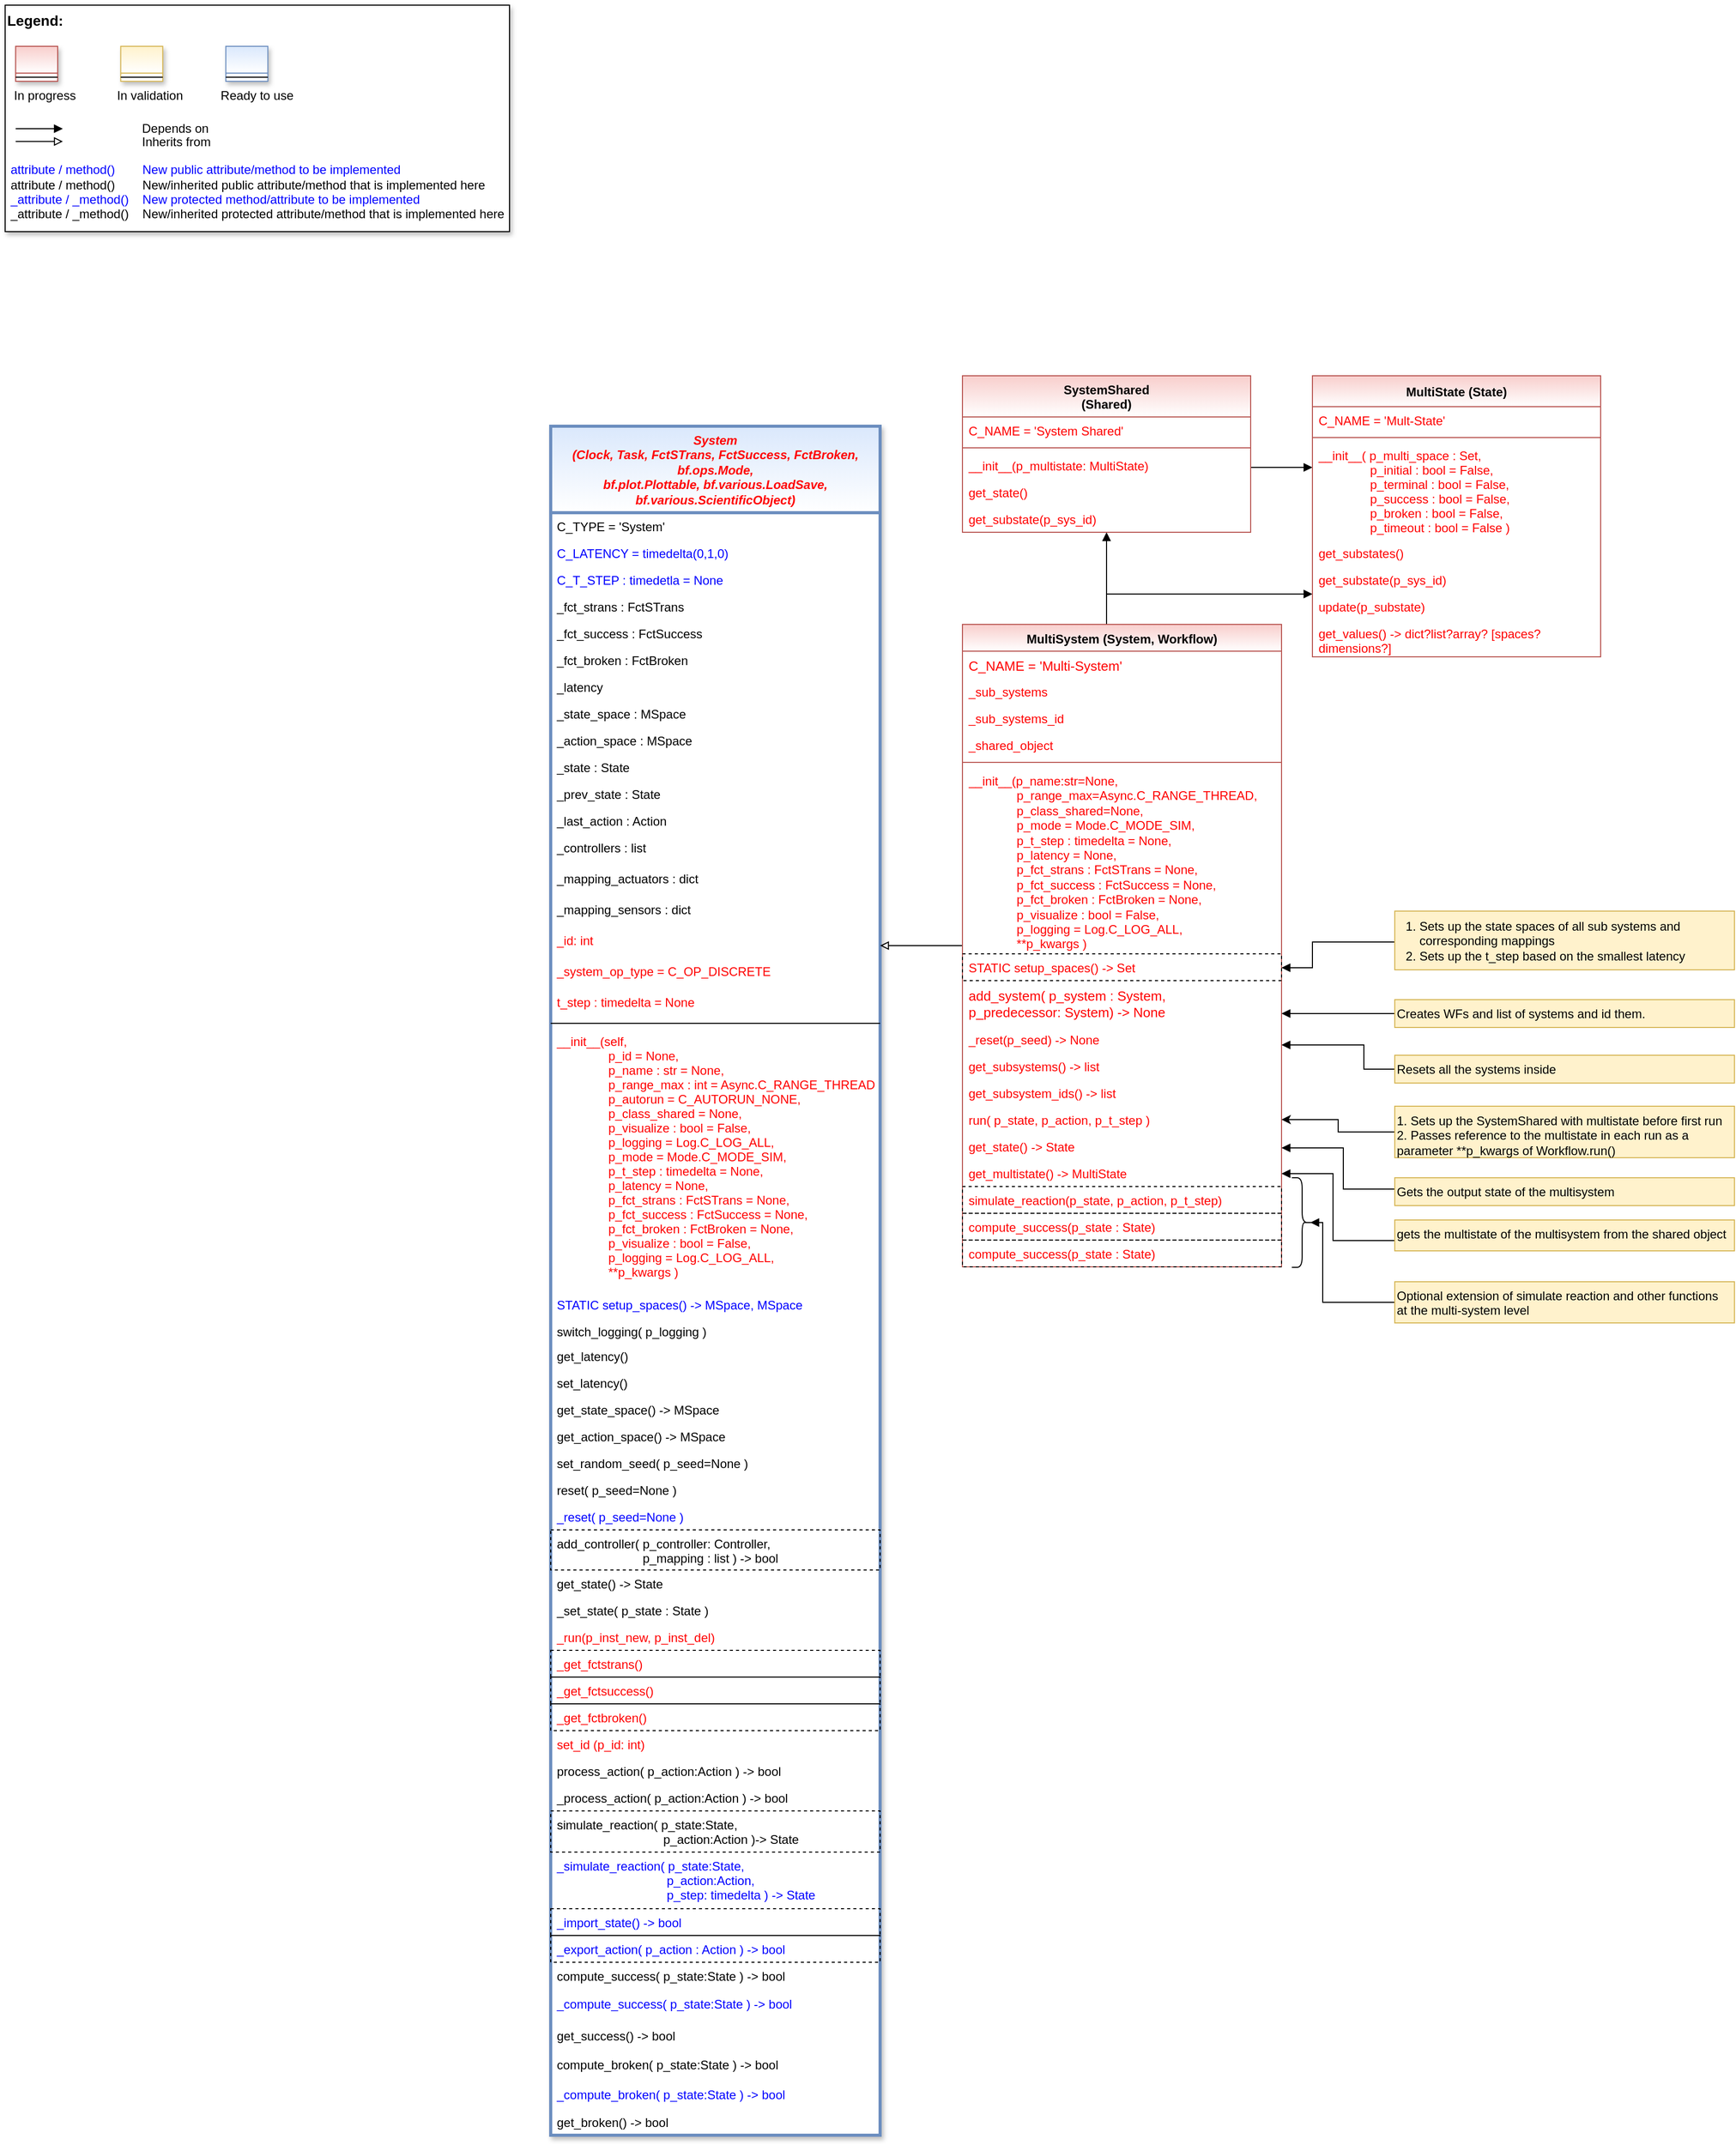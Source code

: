<mxfile version="20.2.3" type="device"><diagram id="Zi733rjNOypD8WlfXJ94" name="Page-1"><mxGraphModel dx="487" dy="298" grid="1" gridSize="10" guides="1" tooltips="1" connect="1" arrows="1" fold="1" page="1" pageScale="1" pageWidth="3300" pageHeight="4681" math="0" shadow="0"><root><mxCell id="0"/><mxCell id="1" parent="0"/><mxCell id="OknUr9FfNMehPGC0tCXq-1" value="System&#10;(Clock, Task, FctSTrans, FctSuccess, FctBroken, bf.ops.Mode, &#10;bf.plot.Plottable, bf.various.LoadSave,&#10;bf.various.ScientificObject)" style="swimlane;fontStyle=3;align=center;verticalAlign=top;childLayout=stackLayout;horizontal=1;startSize=84;horizontalStack=0;resizeParent=1;resizeLast=0;collapsible=1;marginBottom=0;rounded=0;shadow=1;strokeWidth=3;fillColor=#dae8fc;strokeColor=#6c8ebf;swimlaneFillColor=#ffffff;gradientColor=#FFFFFF;whiteSpace=wrap;fontColor=#FF0000;" vertex="1" parent="1"><mxGeometry x="570" y="449" width="320" height="1660" as="geometry"><mxRectangle x="230" y="140" width="160" height="26" as="alternateBounds"/></mxGeometry></mxCell><mxCell id="OknUr9FfNMehPGC0tCXq-2" value="C_TYPE = 'System'" style="text;align=left;verticalAlign=top;spacingLeft=4;spacingRight=4;overflow=hidden;rotatable=0;points=[[0,0.5],[1,0.5]];portConstraint=eastwest;" vertex="1" parent="OknUr9FfNMehPGC0tCXq-1"><mxGeometry y="84" width="320" height="26" as="geometry"/></mxCell><mxCell id="OknUr9FfNMehPGC0tCXq-3" value="C_LATENCY = timedelta(0,1,0)" style="text;align=left;verticalAlign=top;spacingLeft=4;spacingRight=4;overflow=hidden;rotatable=0;points=[[0,0.5],[1,0.5]];portConstraint=eastwest;fontColor=#0000FF;" vertex="1" parent="OknUr9FfNMehPGC0tCXq-1"><mxGeometry y="110" width="320" height="26" as="geometry"/></mxCell><mxCell id="OknUr9FfNMehPGC0tCXq-4" value="C_T_STEP : timedetla = None" style="text;align=left;verticalAlign=top;spacingLeft=4;spacingRight=4;overflow=hidden;rotatable=0;points=[[0,0.5],[1,0.5]];portConstraint=eastwest;fontColor=#0000FF;" vertex="1" parent="OknUr9FfNMehPGC0tCXq-1"><mxGeometry y="136" width="320" height="26" as="geometry"/></mxCell><mxCell id="OknUr9FfNMehPGC0tCXq-5" value="_fct_strans : FctSTrans" style="text;align=left;verticalAlign=top;spacingLeft=4;spacingRight=4;overflow=hidden;rotatable=0;points=[[0,0.5],[1,0.5]];portConstraint=eastwest;" vertex="1" parent="OknUr9FfNMehPGC0tCXq-1"><mxGeometry y="162" width="320" height="26" as="geometry"/></mxCell><mxCell id="OknUr9FfNMehPGC0tCXq-6" value="_fct_success : FctSuccess" style="text;align=left;verticalAlign=top;spacingLeft=4;spacingRight=4;overflow=hidden;rotatable=0;points=[[0,0.5],[1,0.5]];portConstraint=eastwest;" vertex="1" parent="OknUr9FfNMehPGC0tCXq-1"><mxGeometry y="188" width="320" height="26" as="geometry"/></mxCell><mxCell id="OknUr9FfNMehPGC0tCXq-7" value="_fct_broken : FctBroken" style="text;align=left;verticalAlign=top;spacingLeft=4;spacingRight=4;overflow=hidden;rotatable=0;points=[[0,0.5],[1,0.5]];portConstraint=eastwest;" vertex="1" parent="OknUr9FfNMehPGC0tCXq-1"><mxGeometry y="214" width="320" height="26" as="geometry"/></mxCell><mxCell id="OknUr9FfNMehPGC0tCXq-8" value="_latency" style="text;align=left;verticalAlign=top;spacingLeft=4;spacingRight=4;overflow=hidden;rotatable=0;points=[[0,0.5],[1,0.5]];portConstraint=eastwest;" vertex="1" parent="OknUr9FfNMehPGC0tCXq-1"><mxGeometry y="240" width="320" height="26" as="geometry"/></mxCell><mxCell id="OknUr9FfNMehPGC0tCXq-9" value="_state_space : MSpace" style="text;align=left;verticalAlign=top;spacingLeft=4;spacingRight=4;overflow=hidden;rotatable=0;points=[[0,0.5],[1,0.5]];portConstraint=eastwest;" vertex="1" parent="OknUr9FfNMehPGC0tCXq-1"><mxGeometry y="266" width="320" height="26" as="geometry"/></mxCell><mxCell id="OknUr9FfNMehPGC0tCXq-10" value="_action_space : MSpace" style="text;align=left;verticalAlign=top;spacingLeft=4;spacingRight=4;overflow=hidden;rotatable=0;points=[[0,0.5],[1,0.5]];portConstraint=eastwest;" vertex="1" parent="OknUr9FfNMehPGC0tCXq-1"><mxGeometry y="292" width="320" height="26" as="geometry"/></mxCell><mxCell id="OknUr9FfNMehPGC0tCXq-11" value="_state : State" style="text;align=left;verticalAlign=top;spacingLeft=4;spacingRight=4;overflow=hidden;rotatable=0;points=[[0,0.5],[1,0.5]];portConstraint=eastwest;" vertex="1" parent="OknUr9FfNMehPGC0tCXq-1"><mxGeometry y="318" width="320" height="26" as="geometry"/></mxCell><mxCell id="OknUr9FfNMehPGC0tCXq-12" value="_prev_state : State" style="text;align=left;verticalAlign=top;spacingLeft=4;spacingRight=4;overflow=hidden;rotatable=0;points=[[0,0.5],[1,0.5]];portConstraint=eastwest;" vertex="1" parent="OknUr9FfNMehPGC0tCXq-1"><mxGeometry y="344" width="320" height="26" as="geometry"/></mxCell><mxCell id="OknUr9FfNMehPGC0tCXq-13" value="_last_action : Action" style="text;align=left;verticalAlign=top;spacingLeft=4;spacingRight=4;overflow=hidden;rotatable=0;points=[[0,0.5],[1,0.5]];portConstraint=eastwest;" vertex="1" parent="OknUr9FfNMehPGC0tCXq-1"><mxGeometry y="370" width="320" height="26" as="geometry"/></mxCell><mxCell id="OknUr9FfNMehPGC0tCXq-14" value="_controllers : list" style="text;align=left;verticalAlign=top;spacingLeft=4;spacingRight=4;overflow=hidden;rotatable=0;points=[[0,0.5],[1,0.5]];portConstraint=eastwest;fontColor=default;" vertex="1" parent="OknUr9FfNMehPGC0tCXq-1"><mxGeometry y="396" width="320" height="30" as="geometry"/></mxCell><mxCell id="OknUr9FfNMehPGC0tCXq-15" value="_mapping_actuators : dict" style="text;align=left;verticalAlign=top;spacingLeft=4;spacingRight=4;overflow=hidden;rotatable=0;points=[[0,0.5],[1,0.5]];portConstraint=eastwest;fontColor=default;" vertex="1" parent="OknUr9FfNMehPGC0tCXq-1"><mxGeometry y="426" width="320" height="30" as="geometry"/></mxCell><mxCell id="OknUr9FfNMehPGC0tCXq-16" value="_mapping_sensors : dict" style="text;align=left;verticalAlign=top;spacingLeft=4;spacingRight=4;overflow=hidden;rotatable=0;points=[[0,0.5],[1,0.5]];portConstraint=eastwest;fontColor=default;" vertex="1" parent="OknUr9FfNMehPGC0tCXq-1"><mxGeometry y="456" width="320" height="30" as="geometry"/></mxCell><mxCell id="OknUr9FfNMehPGC0tCXq-17" value="_id: int" style="text;align=left;verticalAlign=top;spacingLeft=4;spacingRight=4;overflow=hidden;rotatable=0;points=[[0,0.5],[1,0.5]];portConstraint=eastwest;fontColor=#FF0000;" vertex="1" parent="OknUr9FfNMehPGC0tCXq-1"><mxGeometry y="486" width="320" height="30" as="geometry"/></mxCell><mxCell id="OknUr9FfNMehPGC0tCXq-18" value="_system_op_type = C_OP_DISCRETE" style="text;align=left;verticalAlign=top;spacingLeft=4;spacingRight=4;overflow=hidden;rotatable=0;points=[[0,0.5],[1,0.5]];portConstraint=eastwest;fontColor=#FF0000;" vertex="1" parent="OknUr9FfNMehPGC0tCXq-1"><mxGeometry y="516" width="320" height="30" as="geometry"/></mxCell><mxCell id="OknUr9FfNMehPGC0tCXq-19" value="t_step : timedelta = None" style="text;align=left;verticalAlign=top;spacingLeft=4;spacingRight=4;overflow=hidden;rotatable=0;points=[[0,0.5],[1,0.5]];portConstraint=eastwest;fontColor=#FF0000;" vertex="1" parent="OknUr9FfNMehPGC0tCXq-1"><mxGeometry y="546" width="320" height="30" as="geometry"/></mxCell><mxCell id="OknUr9FfNMehPGC0tCXq-20" value="" style="line;html=1;strokeWidth=1;align=left;verticalAlign=middle;spacingTop=-1;spacingLeft=3;spacingRight=3;rotatable=0;labelPosition=right;points=[];portConstraint=eastwest;" vertex="1" parent="OknUr9FfNMehPGC0tCXq-1"><mxGeometry y="576" width="320" height="8" as="geometry"/></mxCell><mxCell id="OknUr9FfNMehPGC0tCXq-21" value="__init__(self, &#10;               p_id = None,&#10;               p_name : str = None,&#10;               p_range_max : int = Async.C_RANGE_THREAD, &#10;               p_autorun = C_AUTORUN_NONE,&#10;               p_class_shared = None, &#10;               p_visualize : bool = False,&#10;               p_logging = Log.C_LOG_ALL,&#10;               p_mode = Mode.C_MODE_SIM,&#10;               p_t_step : timedelta = None,&#10;               p_latency = None, &#10;               p_fct_strans : FctSTrans = None,&#10;               p_fct_success : FctSuccess = None,&#10;               p_fct_broken : FctBroken = None,&#10;               p_visualize : bool = False,&#10;               p_logging = Log.C_LOG_ALL,&#10;               **p_kwargs )" style="text;align=left;verticalAlign=top;spacingLeft=4;spacingRight=4;overflow=hidden;rotatable=0;points=[[0,0.5],[1,0.5]];portConstraint=eastwest;fontColor=#FF0000;" vertex="1" parent="OknUr9FfNMehPGC0tCXq-1"><mxGeometry y="584" width="320" height="256" as="geometry"/></mxCell><mxCell id="OknUr9FfNMehPGC0tCXq-22" value="STATIC setup_spaces() -&gt; MSpace, MSpace" style="text;align=left;verticalAlign=top;spacingLeft=4;spacingRight=4;overflow=hidden;rotatable=0;points=[[0,0.5],[1,0.5]];portConstraint=eastwest;fontColor=#0000FF;" vertex="1" parent="OknUr9FfNMehPGC0tCXq-1"><mxGeometry y="840" width="320" height="26" as="geometry"/></mxCell><mxCell id="OknUr9FfNMehPGC0tCXq-23" value="switch_logging( p_logging )" style="text;align=left;verticalAlign=top;spacingLeft=4;spacingRight=4;overflow=hidden;rotatable=0;points=[[0,0.5],[1,0.5]];portConstraint=eastwest;" vertex="1" parent="OknUr9FfNMehPGC0tCXq-1"><mxGeometry y="866" width="320" height="24" as="geometry"/></mxCell><mxCell id="OknUr9FfNMehPGC0tCXq-24" value="get_latency()" style="text;align=left;verticalAlign=top;spacingLeft=4;spacingRight=4;overflow=hidden;rotatable=0;points=[[0,0.5],[1,0.5]];portConstraint=eastwest;" vertex="1" parent="OknUr9FfNMehPGC0tCXq-1"><mxGeometry y="890" width="320" height="26" as="geometry"/></mxCell><mxCell id="OknUr9FfNMehPGC0tCXq-25" value="set_latency()" style="text;align=left;verticalAlign=top;spacingLeft=4;spacingRight=4;overflow=hidden;rotatable=0;points=[[0,0.5],[1,0.5]];portConstraint=eastwest;" vertex="1" parent="OknUr9FfNMehPGC0tCXq-1"><mxGeometry y="916" width="320" height="26" as="geometry"/></mxCell><mxCell id="OknUr9FfNMehPGC0tCXq-26" value="get_state_space() -&gt; MSpace" style="text;align=left;verticalAlign=top;spacingLeft=4;spacingRight=4;overflow=hidden;rotatable=0;points=[[0,0.5],[1,0.5]];portConstraint=eastwest;" vertex="1" parent="OknUr9FfNMehPGC0tCXq-1"><mxGeometry y="942" width="320" height="26" as="geometry"/></mxCell><mxCell id="OknUr9FfNMehPGC0tCXq-27" value="get_action_space() -&gt; MSpace" style="text;align=left;verticalAlign=top;spacingLeft=4;spacingRight=4;overflow=hidden;rotatable=0;points=[[0,0.5],[1,0.5]];portConstraint=eastwest;" vertex="1" parent="OknUr9FfNMehPGC0tCXq-1"><mxGeometry y="968" width="320" height="26" as="geometry"/></mxCell><mxCell id="OknUr9FfNMehPGC0tCXq-28" value="set_random_seed( p_seed=None )" style="text;align=left;verticalAlign=top;spacingLeft=4;spacingRight=4;overflow=hidden;rotatable=0;points=[[0,0.5],[1,0.5]];portConstraint=eastwest;" vertex="1" parent="OknUr9FfNMehPGC0tCXq-1"><mxGeometry y="994" width="320" height="26" as="geometry"/></mxCell><mxCell id="OknUr9FfNMehPGC0tCXq-29" value="reset( p_seed=None )" style="text;align=left;verticalAlign=top;spacingLeft=4;spacingRight=4;overflow=hidden;rotatable=0;points=[[0,0.5],[1,0.5]];portConstraint=eastwest;" vertex="1" parent="OknUr9FfNMehPGC0tCXq-1"><mxGeometry y="1020" width="320" height="26" as="geometry"/></mxCell><mxCell id="OknUr9FfNMehPGC0tCXq-30" value="_reset( p_seed=None )" style="text;align=left;verticalAlign=top;spacingLeft=4;spacingRight=4;overflow=hidden;rotatable=0;points=[[0,0.5],[1,0.5]];portConstraint=eastwest;fontColor=#0000FF;" vertex="1" parent="OknUr9FfNMehPGC0tCXq-1"><mxGeometry y="1046" width="320" height="26" as="geometry"/></mxCell><mxCell id="OknUr9FfNMehPGC0tCXq-31" value="add_controller( p_controller: Controller,&#10;                         p_mapping : list ) -&gt; bool" style="text;align=left;verticalAlign=top;spacingLeft=4;spacingRight=4;overflow=hidden;rotatable=0;points=[[0,0.5],[1,0.5]];portConstraint=eastwest;fontColor=default;strokeColor=default;dashed=1;" vertex="1" parent="OknUr9FfNMehPGC0tCXq-1"><mxGeometry y="1072" width="320" height="39" as="geometry"/></mxCell><mxCell id="OknUr9FfNMehPGC0tCXq-32" value="get_state() -&gt; State" style="text;align=left;verticalAlign=top;spacingLeft=4;spacingRight=4;overflow=hidden;rotatable=0;points=[[0,0.5],[1,0.5]];portConstraint=eastwest;" vertex="1" parent="OknUr9FfNMehPGC0tCXq-1"><mxGeometry y="1111" width="320" height="26" as="geometry"/></mxCell><mxCell id="OknUr9FfNMehPGC0tCXq-33" value="_set_state( p_state : State )" style="text;align=left;verticalAlign=top;spacingLeft=4;spacingRight=4;overflow=hidden;rotatable=0;points=[[0,0.5],[1,0.5]];portConstraint=eastwest;fontColor=default;" vertex="1" parent="OknUr9FfNMehPGC0tCXq-1"><mxGeometry y="1137" width="320" height="26" as="geometry"/></mxCell><mxCell id="OknUr9FfNMehPGC0tCXq-34" value="_run(p_inst_new, p_inst_del)" style="text;align=left;verticalAlign=top;spacingLeft=4;spacingRight=4;overflow=hidden;rotatable=0;points=[[0,0.5],[1,0.5]];portConstraint=eastwest;fontColor=#FF0000;" vertex="1" parent="OknUr9FfNMehPGC0tCXq-1"><mxGeometry y="1163" width="320" height="26" as="geometry"/></mxCell><mxCell id="OknUr9FfNMehPGC0tCXq-35" value="_get_fctstrans()" style="text;align=left;verticalAlign=top;spacingLeft=4;spacingRight=4;overflow=hidden;rotatable=0;points=[[0,0.5],[1,0.5]];portConstraint=eastwest;fontColor=#FF0000;strokeColor=default;dashed=1;" vertex="1" parent="OknUr9FfNMehPGC0tCXq-1"><mxGeometry y="1189" width="320" height="26" as="geometry"/></mxCell><mxCell id="OknUr9FfNMehPGC0tCXq-36" value="_get_fctsuccess()" style="text;align=left;verticalAlign=top;spacingLeft=4;spacingRight=4;overflow=hidden;rotatable=0;points=[[0,0.5],[1,0.5]];portConstraint=eastwest;fontColor=#FF0000;strokeColor=default;dashed=1;" vertex="1" parent="OknUr9FfNMehPGC0tCXq-1"><mxGeometry y="1215" width="320" height="26" as="geometry"/></mxCell><mxCell id="OknUr9FfNMehPGC0tCXq-37" value="_get_fctbroken()" style="text;align=left;verticalAlign=top;spacingLeft=4;spacingRight=4;overflow=hidden;rotatable=0;points=[[0,0.5],[1,0.5]];portConstraint=eastwest;fontColor=#FF0000;strokeColor=default;dashed=1;" vertex="1" parent="OknUr9FfNMehPGC0tCXq-1"><mxGeometry y="1241" width="320" height="26" as="geometry"/></mxCell><mxCell id="OknUr9FfNMehPGC0tCXq-38" value="set_id (p_id: int)" style="text;align=left;verticalAlign=top;spacingLeft=4;spacingRight=4;overflow=hidden;rotatable=0;points=[[0,0.5],[1,0.5]];portConstraint=eastwest;fontColor=#FF0000;" vertex="1" parent="OknUr9FfNMehPGC0tCXq-1"><mxGeometry y="1267" width="320" height="26" as="geometry"/></mxCell><mxCell id="OknUr9FfNMehPGC0tCXq-39" value="process_action( p_action:Action ) -&gt; bool" style="text;align=left;verticalAlign=top;spacingLeft=4;spacingRight=4;overflow=hidden;rotatable=0;points=[[0,0.5],[1,0.5]];portConstraint=eastwest;" vertex="1" parent="OknUr9FfNMehPGC0tCXq-1"><mxGeometry y="1293" width="320" height="26" as="geometry"/></mxCell><mxCell id="OknUr9FfNMehPGC0tCXq-40" value="_process_action( p_action:Action ) -&gt; bool" style="text;align=left;verticalAlign=top;spacingLeft=4;spacingRight=4;overflow=hidden;rotatable=0;points=[[0,0.5],[1,0.5]];portConstraint=eastwest;fontColor=default;" vertex="1" parent="OknUr9FfNMehPGC0tCXq-1"><mxGeometry y="1319" width="320" height="26" as="geometry"/></mxCell><mxCell id="OknUr9FfNMehPGC0tCXq-41" value="simulate_reaction( p_state:State, &#10;                               p_action:Action )-&gt; State" style="text;align=left;verticalAlign=top;spacingLeft=4;spacingRight=4;overflow=hidden;rotatable=0;points=[[0,0.5],[1,0.5]];portConstraint=eastwest;strokeColor=default;dashed=1;" vertex="1" parent="OknUr9FfNMehPGC0tCXq-1"><mxGeometry y="1345" width="320" height="40" as="geometry"/></mxCell><mxCell id="OknUr9FfNMehPGC0tCXq-42" value="_simulate_reaction( p_state:State, &#10;                                p_action:Action, &#10;                                p_step: timedelta ) -&gt; State" style="text;align=left;verticalAlign=top;spacingLeft=4;spacingRight=4;overflow=hidden;rotatable=0;points=[[0,0.5],[1,0.5]];portConstraint=eastwest;fontColor=#0000FF;" vertex="1" parent="OknUr9FfNMehPGC0tCXq-1"><mxGeometry y="1385" width="320" height="55" as="geometry"/></mxCell><mxCell id="OknUr9FfNMehPGC0tCXq-43" value="_import_state() -&gt; bool" style="text;align=left;verticalAlign=top;spacingLeft=4;spacingRight=4;overflow=hidden;rotatable=0;points=[[0,0.5],[1,0.5]];portConstraint=eastwest;fontColor=#0000FF;strokeColor=default;dashed=1;" vertex="1" parent="OknUr9FfNMehPGC0tCXq-1"><mxGeometry y="1440" width="320" height="26" as="geometry"/></mxCell><mxCell id="OknUr9FfNMehPGC0tCXq-44" value="_export_action( p_action : Action ) -&gt; bool" style="text;align=left;verticalAlign=top;spacingLeft=4;spacingRight=4;overflow=hidden;rotatable=0;points=[[0,0.5],[1,0.5]];portConstraint=eastwest;fontColor=#0000FF;strokeColor=default;dashed=1;" vertex="1" parent="OknUr9FfNMehPGC0tCXq-1"><mxGeometry y="1466" width="320" height="26" as="geometry"/></mxCell><mxCell id="OknUr9FfNMehPGC0tCXq-45" value="compute_success( p_state:State ) -&gt; bool" style="text;align=left;verticalAlign=top;spacingLeft=4;spacingRight=4;overflow=hidden;rotatable=0;points=[[0,0.5],[1,0.5]];portConstraint=eastwest;" vertex="1" parent="OknUr9FfNMehPGC0tCXq-1"><mxGeometry y="1492" width="320" height="27" as="geometry"/></mxCell><mxCell id="OknUr9FfNMehPGC0tCXq-46" value="_compute_success( p_state:State ) -&gt; bool" style="text;align=left;verticalAlign=top;spacingLeft=4;spacingRight=4;overflow=hidden;rotatable=0;points=[[0,0.5],[1,0.5]];portConstraint=eastwest;fontColor=#0000FF;" vertex="1" parent="OknUr9FfNMehPGC0tCXq-1"><mxGeometry y="1519" width="320" height="31" as="geometry"/></mxCell><mxCell id="OknUr9FfNMehPGC0tCXq-47" value="get_success() -&gt; bool" style="text;align=left;verticalAlign=top;spacingLeft=4;spacingRight=4;overflow=hidden;rotatable=0;points=[[0,0.5],[1,0.5]];portConstraint=eastwest;" vertex="1" parent="OknUr9FfNMehPGC0tCXq-1"><mxGeometry y="1550" width="320" height="28" as="geometry"/></mxCell><mxCell id="OknUr9FfNMehPGC0tCXq-48" value="compute_broken( p_state:State ) -&gt; bool" style="text;align=left;verticalAlign=top;spacingLeft=4;spacingRight=4;overflow=hidden;rotatable=0;points=[[0,0.5],[1,0.5]];portConstraint=eastwest;" vertex="1" parent="OknUr9FfNMehPGC0tCXq-1"><mxGeometry y="1578" width="320" height="29" as="geometry"/></mxCell><mxCell id="OknUr9FfNMehPGC0tCXq-49" value="_compute_broken( p_state:State ) -&gt; bool" style="text;align=left;verticalAlign=top;spacingLeft=4;spacingRight=4;overflow=hidden;rotatable=0;points=[[0,0.5],[1,0.5]];portConstraint=eastwest;fontColor=#0000FF;" vertex="1" parent="OknUr9FfNMehPGC0tCXq-1"><mxGeometry y="1607" width="320" height="27" as="geometry"/></mxCell><mxCell id="OknUr9FfNMehPGC0tCXq-50" value="get_broken() -&gt; bool" style="text;align=left;verticalAlign=top;spacingLeft=4;spacingRight=4;overflow=hidden;rotatable=0;points=[[0,0.5],[1,0.5]];portConstraint=eastwest;" vertex="1" parent="OknUr9FfNMehPGC0tCXq-1"><mxGeometry y="1634" width="320" height="26" as="geometry"/></mxCell><mxCell id="OknUr9FfNMehPGC0tCXq-51" style="edgeStyle=orthogonalEdgeStyle;rounded=0;orthogonalLoop=1;jettySize=auto;html=1;endArrow=block;endFill=0;" edge="1" parent="1" source="OknUr9FfNMehPGC0tCXq-54" target="OknUr9FfNMehPGC0tCXq-1"><mxGeometry relative="1" as="geometry"><Array as="points"><mxPoint x="970" y="803"/><mxPoint x="970" y="803"/></Array></mxGeometry></mxCell><mxCell id="OknUr9FfNMehPGC0tCXq-52" style="edgeStyle=orthogonalEdgeStyle;rounded=0;orthogonalLoop=1;jettySize=auto;html=1;endArrow=block;endFill=1;" edge="1" parent="1" source="OknUr9FfNMehPGC0tCXq-54" target="OknUr9FfNMehPGC0tCXq-75"><mxGeometry relative="1" as="geometry"><Array as="points"><mxPoint x="1110" y="630"/><mxPoint x="1110" y="630"/></Array></mxGeometry></mxCell><mxCell id="OknUr9FfNMehPGC0tCXq-53" style="edgeStyle=orthogonalEdgeStyle;rounded=0;orthogonalLoop=1;jettySize=auto;html=1;endArrow=block;endFill=1;" edge="1" parent="1" source="OknUr9FfNMehPGC0tCXq-54" target="OknUr9FfNMehPGC0tCXq-89"><mxGeometry relative="1" as="geometry"><Array as="points"><mxPoint x="1110" y="612"/><mxPoint x="1450" y="612"/></Array></mxGeometry></mxCell><mxCell id="OknUr9FfNMehPGC0tCXq-54" value="MultiSystem (System, Workflow)" style="swimlane;fontStyle=1;align=center;verticalAlign=top;childLayout=stackLayout;horizontal=1;startSize=26;horizontalStack=0;resizeParent=1;resizeParentMax=0;resizeLast=0;collapsible=1;marginBottom=0;fontSize=12;strokeColor=#b85450;fillColor=#f8cecc;gradientColor=#FFFFFF;whiteSpace=wrap;" vertex="1" parent="1"><mxGeometry x="970" y="641.5" width="310" height="624" as="geometry"/></mxCell><mxCell id="OknUr9FfNMehPGC0tCXq-55" value="C_NAME = 'Multi-System'" style="text;strokeColor=none;fillColor=none;align=left;verticalAlign=top;spacingLeft=4;spacingRight=4;overflow=hidden;rotatable=0;points=[[0,0.5],[1,0.5]];portConstraint=eastwest;fontSize=13;fontColor=#FF0000;" vertex="1" parent="OknUr9FfNMehPGC0tCXq-54"><mxGeometry y="26" width="310" height="26" as="geometry"/></mxCell><mxCell id="OknUr9FfNMehPGC0tCXq-56" value="_sub_systems" style="text;align=left;verticalAlign=top;spacingLeft=4;spacingRight=4;overflow=hidden;rotatable=0;points=[[0,0.5],[1,0.5]];portConstraint=eastwest;fontColor=#FF0000;" vertex="1" parent="OknUr9FfNMehPGC0tCXq-54"><mxGeometry y="52" width="310" height="26" as="geometry"/></mxCell><mxCell id="OknUr9FfNMehPGC0tCXq-57" value="_sub_systems_id" style="text;align=left;verticalAlign=top;spacingLeft=4;spacingRight=4;overflow=hidden;rotatable=0;points=[[0,0.5],[1,0.5]];portConstraint=eastwest;fontColor=#FF0000;" vertex="1" parent="OknUr9FfNMehPGC0tCXq-54"><mxGeometry y="78" width="310" height="26" as="geometry"/></mxCell><mxCell id="OknUr9FfNMehPGC0tCXq-58" value="_shared_object" style="text;align=left;verticalAlign=top;spacingLeft=4;spacingRight=4;overflow=hidden;rotatable=0;points=[[0,0.5],[1,0.5]];portConstraint=eastwest;fontColor=#FF0000;" vertex="1" parent="OknUr9FfNMehPGC0tCXq-54"><mxGeometry y="104" width="310" height="26" as="geometry"/></mxCell><mxCell id="OknUr9FfNMehPGC0tCXq-59" value="" style="line;strokeWidth=1;fillColor=#f8cecc;align=left;verticalAlign=middle;spacingTop=-1;spacingLeft=3;spacingRight=3;rotatable=0;labelPosition=right;points=[];portConstraint=eastwest;fontSize=13;strokeColor=#b85450;" vertex="1" parent="OknUr9FfNMehPGC0tCXq-54"><mxGeometry y="130" width="310" height="8" as="geometry"/></mxCell><mxCell id="OknUr9FfNMehPGC0tCXq-60" value="__init__(p_name:str=None,&#10;              p_range_max=Async.C_RANGE_THREAD,&#10;              p_class_shared=None, &#10;              p_mode = Mode.C_MODE_SIM,&#10;              p_t_step : timedelta = None,&#10;              p_latency = None, &#10;              p_fct_strans : FctSTrans = None,&#10;              p_fct_success : FctSuccess = None,&#10;              p_fct_broken : FctBroken = None,&#10;              p_visualize : bool = False,&#10;              p_logging = Log.C_LOG_ALL,&#10;              **p_kwargs )" style="text;align=left;verticalAlign=top;spacingLeft=4;spacingRight=4;overflow=hidden;rotatable=0;points=[[0,0.5],[1,0.5]];portConstraint=eastwest;fontColor=#FF0000;whiteSpace=wrap;" vertex="1" parent="OknUr9FfNMehPGC0tCXq-54"><mxGeometry y="138" width="310" height="182" as="geometry"/></mxCell><mxCell id="OknUr9FfNMehPGC0tCXq-61" value="STATIC setup_spaces() -&gt; Set" style="text;align=left;verticalAlign=top;spacingLeft=4;spacingRight=4;overflow=hidden;rotatable=0;points=[[0,0.5],[1,0.5]];portConstraint=eastwest;fontColor=#FF0000;strokeColor=default;dashed=1;" vertex="1" parent="OknUr9FfNMehPGC0tCXq-54"><mxGeometry y="320" width="310" height="26" as="geometry"/></mxCell><mxCell id="OknUr9FfNMehPGC0tCXq-62" value="add_system( p_system : System,                            p_predecessor: System) -&gt; None" style="text;strokeColor=none;fillColor=none;align=left;verticalAlign=top;spacingLeft=4;spacingRight=4;overflow=hidden;rotatable=0;points=[[0,0.5],[1,0.5]];portConstraint=eastwest;fontSize=13;whiteSpace=wrap;fontColor=#FF0000;" vertex="1" parent="OknUr9FfNMehPGC0tCXq-54"><mxGeometry y="346" width="310" height="44" as="geometry"/></mxCell><mxCell id="OknUr9FfNMehPGC0tCXq-63" value="_reset(p_seed) -&gt; None" style="text;align=left;verticalAlign=top;spacingLeft=4;spacingRight=4;overflow=hidden;rotatable=0;points=[[0,0.5],[1,0.5]];portConstraint=eastwest;fontColor=#FF0000;" vertex="1" parent="OknUr9FfNMehPGC0tCXq-54"><mxGeometry y="390" width="310" height="26" as="geometry"/></mxCell><mxCell id="OknUr9FfNMehPGC0tCXq-64" value="get_subsystems() -&gt; list" style="text;align=left;verticalAlign=top;spacingLeft=4;spacingRight=4;overflow=hidden;rotatable=0;points=[[0,0.5],[1,0.5]];portConstraint=eastwest;fontColor=#FF0000;" vertex="1" parent="OknUr9FfNMehPGC0tCXq-54"><mxGeometry y="416" width="310" height="26" as="geometry"/></mxCell><mxCell id="OknUr9FfNMehPGC0tCXq-65" value="get_subsystem_ids() -&gt; list" style="text;align=left;verticalAlign=top;spacingLeft=4;spacingRight=4;overflow=hidden;rotatable=0;points=[[0,0.5],[1,0.5]];portConstraint=eastwest;fontColor=#FF0000;" vertex="1" parent="OknUr9FfNMehPGC0tCXq-54"><mxGeometry y="442" width="310" height="26" as="geometry"/></mxCell><mxCell id="OknUr9FfNMehPGC0tCXq-66" value="run( p_state, p_action, p_t_step )" style="text;align=left;verticalAlign=top;spacingLeft=4;spacingRight=4;overflow=hidden;rotatable=0;points=[[0,0.5],[1,0.5]];portConstraint=eastwest;fontColor=#FF0000;" vertex="1" parent="OknUr9FfNMehPGC0tCXq-54"><mxGeometry y="468" width="310" height="26" as="geometry"/></mxCell><mxCell id="OknUr9FfNMehPGC0tCXq-67" value="get_state() -&gt; State" style="text;align=left;verticalAlign=top;spacingLeft=4;spacingRight=4;overflow=hidden;rotatable=0;points=[[0,0.5],[1,0.5]];portConstraint=eastwest;fontColor=#FF0000;" vertex="1" parent="OknUr9FfNMehPGC0tCXq-54"><mxGeometry y="494" width="310" height="26" as="geometry"/></mxCell><mxCell id="OknUr9FfNMehPGC0tCXq-68" value="get_multistate() -&gt; MultiState" style="text;align=left;verticalAlign=top;spacingLeft=4;spacingRight=4;overflow=hidden;rotatable=0;points=[[0,0.5],[1,0.5]];portConstraint=eastwest;fontColor=#FF0000;" vertex="1" parent="OknUr9FfNMehPGC0tCXq-54"><mxGeometry y="520" width="310" height="26" as="geometry"/></mxCell><mxCell id="OknUr9FfNMehPGC0tCXq-69" value="simulate_reaction(p_state, p_action, p_t_step)" style="text;align=left;verticalAlign=top;spacingLeft=4;spacingRight=4;overflow=hidden;rotatable=0;points=[[0,0.5],[1,0.5]];portConstraint=eastwest;fontColor=#FF0000;strokeColor=default;dashed=1;" vertex="1" parent="OknUr9FfNMehPGC0tCXq-54"><mxGeometry y="546" width="310" height="26" as="geometry"/></mxCell><mxCell id="OknUr9FfNMehPGC0tCXq-70" value="compute_success(p_state : State)" style="text;align=left;verticalAlign=top;spacingLeft=4;spacingRight=4;overflow=hidden;rotatable=0;points=[[0,0.5],[1,0.5]];portConstraint=eastwest;fontColor=#FF0000;strokeColor=default;dashed=1;" vertex="1" parent="OknUr9FfNMehPGC0tCXq-54"><mxGeometry y="572" width="310" height="26" as="geometry"/></mxCell><mxCell id="OknUr9FfNMehPGC0tCXq-71" value="compute_success(p_state : State)" style="text;align=left;verticalAlign=top;spacingLeft=4;spacingRight=4;overflow=hidden;rotatable=0;points=[[0,0.5],[1,0.5]];portConstraint=eastwest;fontColor=#FF0000;strokeColor=default;dashed=1;" vertex="1" parent="OknUr9FfNMehPGC0tCXq-54"><mxGeometry y="598" width="310" height="26" as="geometry"/></mxCell><mxCell id="OknUr9FfNMehPGC0tCXq-72" style="edgeStyle=orthogonalEdgeStyle;rounded=0;orthogonalLoop=1;jettySize=auto;html=1;fontColor=#FF0000;endArrow=block;endFill=1;" edge="1" parent="1" source="OknUr9FfNMehPGC0tCXq-73" target="OknUr9FfNMehPGC0tCXq-61"><mxGeometry relative="1" as="geometry"><Array as="points"><mxPoint x="1310" y="950"/><mxPoint x="1310" y="975"/></Array></mxGeometry></mxCell><mxCell id="OknUr9FfNMehPGC0tCXq-73" value="&lt;ol&gt;&lt;li&gt;&lt;span style=&quot;background-color: initial;&quot;&gt;Sets up the state spaces of all sub systems and corresponding mappings&lt;/span&gt;&lt;/li&gt;&lt;li&gt;Sets up the t_step based on the smallest latency&lt;/li&gt;&lt;/ol&gt;" style="html=1;fontSize=12;strokeColor=#d6b656;fillColor=#fff2cc;whiteSpace=wrap;align=left;verticalAlign=top;spacingBottom=0;spacingTop=-11;spacingLeft=-18;" vertex="1" parent="1"><mxGeometry x="1390" y="920" width="330" height="57" as="geometry"/></mxCell><mxCell id="OknUr9FfNMehPGC0tCXq-74" style="edgeStyle=orthogonalEdgeStyle;rounded=0;orthogonalLoop=1;jettySize=auto;html=1;endArrow=block;endFill=1;" edge="1" parent="1" source="OknUr9FfNMehPGC0tCXq-75" target="OknUr9FfNMehPGC0tCXq-89"><mxGeometry relative="1" as="geometry"><Array as="points"><mxPoint x="1290" y="489"/><mxPoint x="1290" y="489"/></Array></mxGeometry></mxCell><mxCell id="OknUr9FfNMehPGC0tCXq-75" value="SystemShared &#10;(Shared)" style="swimlane;fontStyle=1;align=center;verticalAlign=top;childLayout=stackLayout;horizontal=1;startSize=40;horizontalStack=0;resizeParent=1;resizeParentMax=0;resizeLast=0;collapsible=1;marginBottom=0;fontSize=12;strokeColor=#b85450;fillColor=#f8cecc;gradientColor=#FFFFFF;" vertex="1" parent="1"><mxGeometry x="970" y="400" width="280" height="152" as="geometry"/></mxCell><mxCell id="OknUr9FfNMehPGC0tCXq-76" value="C_NAME = 'System Shared'" style="text;strokeColor=none;fillColor=none;align=left;verticalAlign=top;spacingLeft=4;spacingRight=4;overflow=hidden;rotatable=0;points=[[0,0.5],[1,0.5]];portConstraint=eastwest;fontSize=12;fontColor=#FF0000;" vertex="1" parent="OknUr9FfNMehPGC0tCXq-75"><mxGeometry y="40" width="280" height="26" as="geometry"/></mxCell><mxCell id="OknUr9FfNMehPGC0tCXq-77" value="" style="line;strokeWidth=1;fillColor=#f8cecc;align=left;verticalAlign=middle;spacingTop=-1;spacingLeft=3;spacingRight=3;rotatable=0;labelPosition=right;points=[];portConstraint=eastwest;fontSize=12;strokeColor=#b85450;fontColor=#FF0000;" vertex="1" parent="OknUr9FfNMehPGC0tCXq-75"><mxGeometry y="66" width="280" height="8" as="geometry"/></mxCell><mxCell id="OknUr9FfNMehPGC0tCXq-78" value="__init__(p_multistate: MultiState)" style="text;strokeColor=none;fillColor=none;align=left;verticalAlign=top;spacingLeft=4;spacingRight=4;overflow=hidden;rotatable=0;points=[[0,0.5],[1,0.5]];portConstraint=eastwest;fontSize=12;fontColor=#FF0000;" vertex="1" parent="OknUr9FfNMehPGC0tCXq-75"><mxGeometry y="74" width="280" height="26" as="geometry"/></mxCell><mxCell id="OknUr9FfNMehPGC0tCXq-79" value="get_state()" style="text;strokeColor=none;fillColor=none;align=left;verticalAlign=top;spacingLeft=4;spacingRight=4;overflow=hidden;rotatable=0;points=[[0,0.5],[1,0.5]];portConstraint=eastwest;fontSize=12;fontColor=#FF0000;" vertex="1" parent="OknUr9FfNMehPGC0tCXq-75"><mxGeometry y="100" width="280" height="26" as="geometry"/></mxCell><mxCell id="OknUr9FfNMehPGC0tCXq-80" value="get_substate(p_sys_id)" style="text;strokeColor=none;fillColor=none;align=left;verticalAlign=top;spacingLeft=4;spacingRight=4;overflow=hidden;rotatable=0;points=[[0,0.5],[1,0.5]];portConstraint=eastwest;fontSize=12;fontColor=#FF0000;" vertex="1" parent="OknUr9FfNMehPGC0tCXq-75"><mxGeometry y="126" width="280" height="26" as="geometry"/></mxCell><mxCell id="OknUr9FfNMehPGC0tCXq-81" style="edgeStyle=orthogonalEdgeStyle;rounded=0;orthogonalLoop=1;jettySize=auto;html=1;entryX=0.1;entryY=0.5;entryDx=0;entryDy=0;entryPerimeter=0;fontColor=#FF0000;endArrow=block;endFill=1;" edge="1" parent="1" source="OknUr9FfNMehPGC0tCXq-82" target="OknUr9FfNMehPGC0tCXq-99"><mxGeometry relative="1" as="geometry"><Array as="points"><mxPoint x="1320" y="1300"/><mxPoint x="1320" y="1223"/></Array></mxGeometry></mxCell><mxCell id="OknUr9FfNMehPGC0tCXq-82" value="Optional extension of simulate reaction and other functions&amp;nbsp; at the multi-system level" style="rounded=0;whiteSpace=wrap;html=1;strokeColor=#d6b656;fillColor=#fff2cc;align=left;verticalAlign=top;" vertex="1" parent="1"><mxGeometry x="1390" y="1280" width="330" height="40" as="geometry"/></mxCell><mxCell id="OknUr9FfNMehPGC0tCXq-83" style="edgeStyle=orthogonalEdgeStyle;rounded=0;orthogonalLoop=1;jettySize=auto;html=1;fontColor=#FF0000;endArrow=block;endFill=1;" edge="1" parent="1" source="OknUr9FfNMehPGC0tCXq-84" target="OknUr9FfNMehPGC0tCXq-62"><mxGeometry relative="1" as="geometry"><Array as="points"><mxPoint x="1370" y="1020"/><mxPoint x="1370" y="1020"/></Array></mxGeometry></mxCell><mxCell id="OknUr9FfNMehPGC0tCXq-84" value="&lt;span style=&quot;background-color: initial;&quot;&gt;Creates WFs and list of systems and id them.&lt;/span&gt;" style="html=1;fontSize=12;strokeColor=#d6b656;fillColor=#fff2cc;whiteSpace=wrap;align=left;verticalAlign=top;" vertex="1" parent="1"><mxGeometry x="1390" y="1006" width="330" height="27" as="geometry"/></mxCell><mxCell id="OknUr9FfNMehPGC0tCXq-85" style="edgeStyle=orthogonalEdgeStyle;rounded=0;orthogonalLoop=1;jettySize=auto;html=1;fontColor=#FF0000;endArrow=block;endFill=1;" edge="1" parent="1" source="OknUr9FfNMehPGC0tCXq-86" target="OknUr9FfNMehPGC0tCXq-63"><mxGeometry relative="1" as="geometry"><Array as="points"><mxPoint x="1360" y="1073"/><mxPoint x="1360" y="1050"/></Array></mxGeometry></mxCell><mxCell id="OknUr9FfNMehPGC0tCXq-86" value="&lt;span style=&quot;background-color: initial;&quot;&gt;Resets all the systems inside&lt;/span&gt;" style="html=1;fontSize=12;strokeColor=#d6b656;fillColor=#fff2cc;whiteSpace=wrap;align=left;verticalAlign=top;" vertex="1" parent="1"><mxGeometry x="1390" y="1060" width="330" height="27" as="geometry"/></mxCell><mxCell id="OknUr9FfNMehPGC0tCXq-87" style="edgeStyle=orthogonalEdgeStyle;rounded=0;orthogonalLoop=1;jettySize=auto;html=1;fontColor=#FF0000;endArrow=block;endFill=1;" edge="1" parent="1" source="OknUr9FfNMehPGC0tCXq-88" target="OknUr9FfNMehPGC0tCXq-67"><mxGeometry relative="1" as="geometry"><Array as="points"><mxPoint x="1340" y="1190"/><mxPoint x="1340" y="1150"/></Array></mxGeometry></mxCell><mxCell id="OknUr9FfNMehPGC0tCXq-88" value="&lt;span style=&quot;background-color: initial;&quot;&gt;Gets the output state&amp;nbsp;of the multisystem&lt;/span&gt;" style="html=1;fontSize=12;strokeColor=#d6b656;fillColor=#fff2cc;whiteSpace=wrap;align=left;verticalAlign=top;" vertex="1" parent="1"><mxGeometry x="1390" y="1179" width="330" height="27" as="geometry"/></mxCell><mxCell id="OknUr9FfNMehPGC0tCXq-89" value="MultiState (State)" style="swimlane;fontStyle=1;align=center;verticalAlign=middle;childLayout=stackLayout;horizontal=1;startSize=30;horizontalStack=0;resizeParent=1;resizeParentMax=0;resizeLast=0;collapsible=1;marginBottom=0;fontSize=12;strokeColor=#b85450;fillColor=#f8cecc;gradientColor=#FFFFFF;" vertex="1" parent="1"><mxGeometry x="1310" y="400" width="280" height="273" as="geometry"/></mxCell><mxCell id="OknUr9FfNMehPGC0tCXq-90" value="C_NAME = 'Mult-State'" style="text;strokeColor=none;fillColor=none;align=left;verticalAlign=top;spacingLeft=4;spacingRight=4;overflow=hidden;rotatable=0;points=[[0,0.5],[1,0.5]];portConstraint=eastwest;fontSize=12;fontColor=#FF0000;" vertex="1" parent="OknUr9FfNMehPGC0tCXq-89"><mxGeometry y="30" width="280" height="26" as="geometry"/></mxCell><mxCell id="OknUr9FfNMehPGC0tCXq-91" value="" style="line;strokeWidth=1;fillColor=#f8cecc;align=left;verticalAlign=middle;spacingTop=-1;spacingLeft=3;spacingRight=3;rotatable=0;labelPosition=right;points=[];portConstraint=eastwest;fontSize=12;strokeColor=#b85450;fontColor=#FF0000;" vertex="1" parent="OknUr9FfNMehPGC0tCXq-89"><mxGeometry y="56" width="280" height="8" as="geometry"/></mxCell><mxCell id="OknUr9FfNMehPGC0tCXq-92" value="__init__( p_multi_space : Set,&#10;               p_initial : bool = False,&#10;               p_terminal : bool = False,&#10;               p_success : bool = False,&#10;               p_broken : bool = False,&#10;               p_timeout : bool = False )" style="text;align=left;verticalAlign=top;spacingLeft=4;spacingRight=4;overflow=hidden;rotatable=0;points=[[0,0.5],[1,0.5]];portConstraint=eastwest;fontColor=#FF0000;" vertex="1" parent="OknUr9FfNMehPGC0tCXq-89"><mxGeometry y="64" width="280" height="95" as="geometry"/></mxCell><mxCell id="OknUr9FfNMehPGC0tCXq-93" value="get_substates()" style="text;strokeColor=none;fillColor=none;align=left;verticalAlign=top;spacingLeft=4;spacingRight=4;overflow=hidden;rotatable=0;points=[[0,0.5],[1,0.5]];portConstraint=eastwest;fontSize=12;fontColor=#FF0000;" vertex="1" parent="OknUr9FfNMehPGC0tCXq-89"><mxGeometry y="159" width="280" height="26" as="geometry"/></mxCell><mxCell id="OknUr9FfNMehPGC0tCXq-94" value="get_substate(p_sys_id)" style="text;strokeColor=none;fillColor=none;align=left;verticalAlign=top;spacingLeft=4;spacingRight=4;overflow=hidden;rotatable=0;points=[[0,0.5],[1,0.5]];portConstraint=eastwest;fontSize=12;fontColor=#FF0000;" vertex="1" parent="OknUr9FfNMehPGC0tCXq-89"><mxGeometry y="185" width="280" height="26" as="geometry"/></mxCell><mxCell id="OknUr9FfNMehPGC0tCXq-95" value="update(p_substate)" style="text;strokeColor=none;fillColor=none;align=left;verticalAlign=top;spacingLeft=4;spacingRight=4;overflow=hidden;rotatable=0;points=[[0,0.5],[1,0.5]];portConstraint=eastwest;fontSize=12;fontColor=#FF0000;" vertex="1" parent="OknUr9FfNMehPGC0tCXq-89"><mxGeometry y="211" width="280" height="26" as="geometry"/></mxCell><mxCell id="OknUr9FfNMehPGC0tCXq-96" value="get_values() -&gt; dict?list?array? [spaces? dimensions?]" style="text;strokeColor=none;fillColor=none;align=left;verticalAlign=top;spacingLeft=4;spacingRight=4;overflow=hidden;rotatable=0;points=[[0,0.5],[1,0.5]];portConstraint=eastwest;fontSize=12;fontColor=#FF0000;whiteSpace=wrap;" vertex="1" parent="OknUr9FfNMehPGC0tCXq-89"><mxGeometry y="237" width="280" height="36" as="geometry"/></mxCell><mxCell id="OknUr9FfNMehPGC0tCXq-97" style="edgeStyle=orthogonalEdgeStyle;rounded=0;orthogonalLoop=1;jettySize=auto;html=1;fontColor=#FF0000;endArrow=block;endFill=1;" edge="1" parent="1" source="OknUr9FfNMehPGC0tCXq-98" target="OknUr9FfNMehPGC0tCXq-68"><mxGeometry relative="1" as="geometry"><Array as="points"><mxPoint x="1330" y="1240"/><mxPoint x="1330" y="1175"/></Array></mxGeometry></mxCell><mxCell id="OknUr9FfNMehPGC0tCXq-98" value="gets the multistate of the multisystem from the shared object" style="rounded=0;whiteSpace=wrap;html=1;strokeColor=#d6b656;fillColor=#fff2cc;align=left;verticalAlign=top;" vertex="1" parent="1"><mxGeometry x="1390" y="1220" width="330" height="30" as="geometry"/></mxCell><mxCell id="OknUr9FfNMehPGC0tCXq-99" value="" style="shape=curlyBracket;whiteSpace=wrap;html=1;rounded=1;flipH=1;fillStyle=hatch;fontColor=#FF0000;fillColor=#FF0000;" vertex="1" parent="1"><mxGeometry x="1290" y="1179" width="20" height="87" as="geometry"/></mxCell><mxCell id="OknUr9FfNMehPGC0tCXq-101" value="" style="group" vertex="1" connectable="0" parent="1"><mxGeometry x="40" y="40" width="490" height="220" as="geometry"/></mxCell><mxCell id="OknUr9FfNMehPGC0tCXq-102" value="&lt;font color=&quot;#000000&quot; size=&quot;1&quot;&gt;&lt;b style=&quot;font-size: 14px&quot;&gt;Legend:&lt;br&gt;&lt;/b&gt;&lt;/font&gt;&lt;br&gt;&lt;br&gt;&lt;br&gt;&lt;font color=&quot;#0000ff&quot; style=&quot;font-size: 6px&quot;&gt;&lt;br&gt;&lt;/font&gt;&lt;span style=&quot;color: rgb(0 , 0 , 0)&quot;&gt;&lt;font style=&quot;font-size: 4px&quot;&gt;&amp;nbsp; &amp;nbsp;&lt;/font&gt;&amp;nbsp;In progress&amp;nbsp; &amp;nbsp; &amp;nbsp; &amp;nbsp; &amp;nbsp; &amp;nbsp; In validation&amp;nbsp; &amp;nbsp; &amp;nbsp; &amp;nbsp; &amp;nbsp; &amp;nbsp;Ready to use&lt;/span&gt;&lt;font color=&quot;#000000&quot;&gt;&amp;nbsp;&lt;br&gt;&lt;/font&gt;&lt;font color=&quot;#0000ff&quot;&gt;&lt;br&gt;&lt;br&gt;&lt;br&gt;&lt;br&gt;&amp;nbsp;attribute / method()&amp;nbsp; &amp;nbsp; &amp;nbsp; &amp;nbsp; New public attribute/method to be implemented&lt;/font&gt;&lt;br&gt;&lt;font color=&quot;#000000&quot;&gt;&amp;nbsp;&lt;/font&gt;&lt;font color=&quot;#000000&quot;&gt;attribute / method()&lt;span&gt;&#9;&lt;/span&gt;&amp;nbsp; &amp;nbsp; &amp;nbsp; &amp;nbsp;New/inherited public attribute/method that is implemented here&lt;br&gt;&lt;/font&gt;&lt;font color=&quot;#0000ff&quot;&gt;&amp;nbsp;_attribute /&amp;nbsp;&lt;/font&gt;&lt;font color=&quot;#0000ff&quot;&gt;_method()&amp;nbsp; &amp;nbsp; New protected method/attribute to be implemented&lt;/font&gt;&lt;br&gt;&lt;font color=&quot;#000000&quot;&gt;&amp;nbsp;_attribute / _method()&amp;nbsp; &amp;nbsp; New/inherited protected attribute/method that is implemented here&lt;br&gt;&lt;/font&gt;&lt;font color=&quot;#000000&quot;&gt;&lt;br&gt;&lt;br&gt;&lt;br&gt;&lt;br&gt;&lt;br&gt;&lt;/font&gt;" style="text;html=1;align=left;verticalAlign=top;whiteSpace=wrap;rounded=0;fontColor=#006600;strokeColor=#000000;shadow=1;fillColor=#ffffff;" vertex="1" parent="OknUr9FfNMehPGC0tCXq-101"><mxGeometry width="490.0" height="220" as="geometry"/></mxCell><mxCell id="OknUr9FfNMehPGC0tCXq-103" value="Depends on" style="endArrow=block;html=1;labelPosition=right;verticalLabelPosition=middle;align=left;verticalAlign=middle;endFill=1;fontSize=12;" edge="1" parent="OknUr9FfNMehPGC0tCXq-101"><mxGeometry x="-1623.125" y="-2180" width="51.042" height="50" as="geometry"><mxPoint x="10.208" y="120.003" as="sourcePoint"/><mxPoint x="55.991" y="120.003" as="targetPoint"/><mxPoint x="98" as="offset"/><Array as="points"><mxPoint x="30.625" y="120"/></Array></mxGeometry></mxCell><mxCell id="OknUr9FfNMehPGC0tCXq-104" value="Inherits from" style="endArrow=block;html=1;labelPosition=right;verticalLabelPosition=middle;align=left;verticalAlign=middle;endFill=0;fontSize=12;" edge="1" parent="OknUr9FfNMehPGC0tCXq-101"><mxGeometry x="-1623.125" y="-2180" width="51.042" height="50" as="geometry"><mxPoint x="10.208" y="132.385" as="sourcePoint"/><mxPoint x="55.991" y="132.385" as="targetPoint"/><mxPoint x="98" y="1" as="offset"/></mxGeometry></mxCell><mxCell id="OknUr9FfNMehPGC0tCXq-105" value="" style="swimlane;fontStyle=3;align=center;verticalAlign=top;childLayout=stackLayout;horizontal=1;startSize=26;horizontalStack=0;resizeParent=1;resizeLast=0;collapsible=1;marginBottom=0;rounded=0;shadow=1;strokeWidth=1;fillColor=#f8cecc;strokeColor=#b85450;gradientColor=#ffffff;swimlaneFillColor=#ffffff;" vertex="1" parent="OknUr9FfNMehPGC0tCXq-101"><mxGeometry x="10.208" y="40" width="40.833" height="34" as="geometry"><mxRectangle x="230" y="140" width="160" height="26" as="alternateBounds"/></mxGeometry></mxCell><mxCell id="OknUr9FfNMehPGC0tCXq-106" value="" style="line;html=1;strokeWidth=1;align=left;verticalAlign=middle;spacingTop=-1;spacingLeft=3;spacingRight=3;rotatable=0;labelPosition=right;points=[];portConstraint=eastwest;" vertex="1" parent="OknUr9FfNMehPGC0tCXq-105"><mxGeometry y="26" width="40.833" height="8" as="geometry"/></mxCell><mxCell id="OknUr9FfNMehPGC0tCXq-107" value="" style="swimlane;fontStyle=3;align=center;verticalAlign=top;childLayout=stackLayout;horizontal=1;startSize=26;horizontalStack=0;resizeParent=1;resizeLast=0;collapsible=1;marginBottom=0;rounded=0;shadow=1;strokeWidth=1;fillColor=#fff2cc;strokeColor=#d6b656;gradientColor=#ffffff;swimlaneFillColor=#ffffff;" vertex="1" parent="OknUr9FfNMehPGC0tCXq-101"><mxGeometry x="112.292" y="40" width="40.833" height="34" as="geometry"><mxRectangle x="230" y="140" width="160" height="26" as="alternateBounds"/></mxGeometry></mxCell><mxCell id="OknUr9FfNMehPGC0tCXq-108" value="" style="line;html=1;strokeWidth=1;align=left;verticalAlign=middle;spacingTop=-1;spacingLeft=3;spacingRight=3;rotatable=0;labelPosition=right;points=[];portConstraint=eastwest;" vertex="1" parent="OknUr9FfNMehPGC0tCXq-107"><mxGeometry y="26" width="40.833" height="8" as="geometry"/></mxCell><mxCell id="OknUr9FfNMehPGC0tCXq-109" value="" style="swimlane;fontStyle=3;align=center;verticalAlign=top;childLayout=stackLayout;horizontal=1;startSize=26;horizontalStack=0;resizeParent=1;resizeLast=0;collapsible=1;marginBottom=0;rounded=0;shadow=1;strokeWidth=1;fillColor=#dae8fc;strokeColor=#6c8ebf;gradientColor=#ffffff;swimlaneFillColor=#ffffff;" vertex="1" parent="OknUr9FfNMehPGC0tCXq-101"><mxGeometry x="214.375" y="40" width="40.833" height="34" as="geometry"><mxRectangle x="230" y="140" width="160" height="26" as="alternateBounds"/></mxGeometry></mxCell><mxCell id="OknUr9FfNMehPGC0tCXq-110" value="" style="line;html=1;strokeWidth=1;align=left;verticalAlign=middle;spacingTop=-1;spacingLeft=3;spacingRight=3;rotatable=0;labelPosition=right;points=[];portConstraint=eastwest;" vertex="1" parent="OknUr9FfNMehPGC0tCXq-109"><mxGeometry y="26" width="40.833" height="8" as="geometry"/></mxCell><mxCell id="OknUr9FfNMehPGC0tCXq-112" style="edgeStyle=orthogonalEdgeStyle;rounded=0;orthogonalLoop=1;jettySize=auto;html=1;fontColor=#FF0000;" edge="1" parent="1" source="OknUr9FfNMehPGC0tCXq-111" target="OknUr9FfNMehPGC0tCXq-66"><mxGeometry relative="1" as="geometry"/></mxCell><mxCell id="OknUr9FfNMehPGC0tCXq-111" value="&lt;span style=&quot;background-color: initial;&quot;&gt;1. Sets up the SystemShared with multistate before first run&lt;br&gt;2. Passes reference to the multistate in each run as a parameter **p_kwargs of Workflow.run()&lt;br&gt;&lt;/span&gt;" style="html=1;fontSize=12;strokeColor=#d6b656;fillColor=#fff2cc;whiteSpace=wrap;align=left;verticalAlign=top;" vertex="1" parent="1"><mxGeometry x="1390" y="1109.5" width="330" height="50" as="geometry"/></mxCell></root></mxGraphModel></diagram></mxfile>